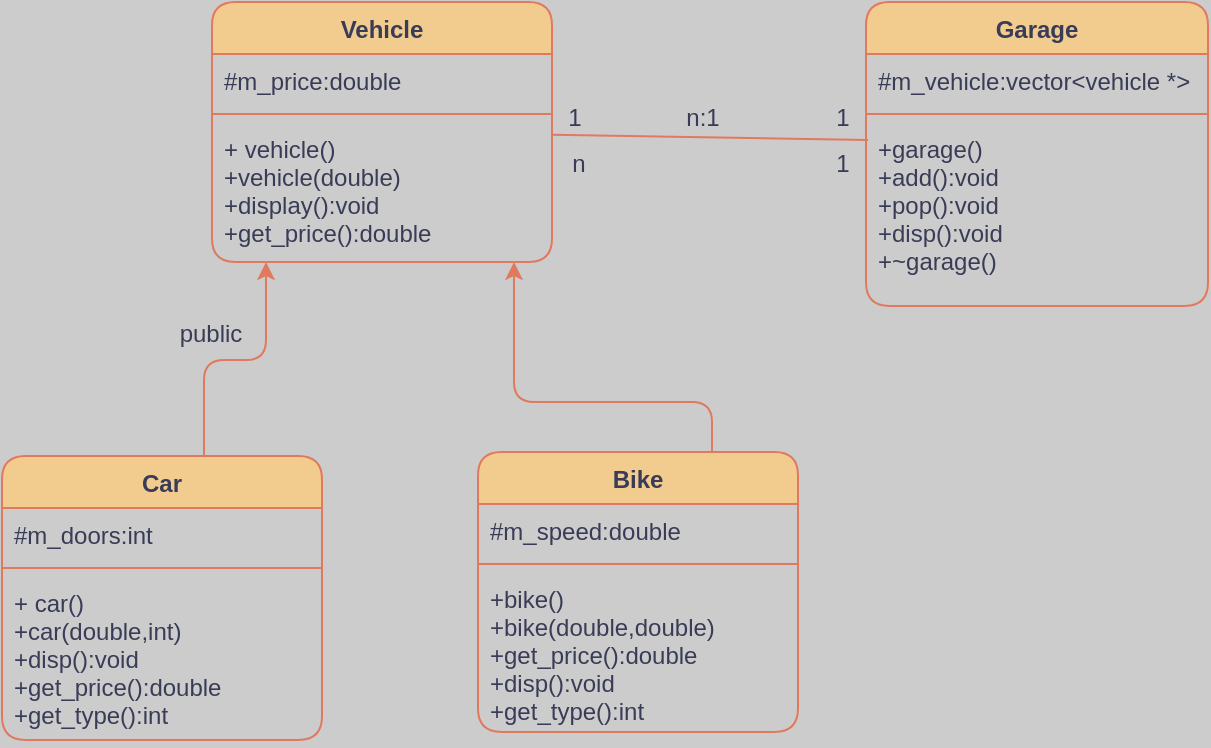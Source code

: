 <mxfile version="20.8.16" type="device"><diagram name="Vehicle" id="QmhNgAaT5hDgJ73dCYL6"><mxGraphModel dx="561" dy="335" grid="0" gridSize="10" guides="1" tooltips="1" connect="1" arrows="1" fold="1" page="1" pageScale="1" pageWidth="850" pageHeight="1100" background="#CCCCCC" math="0" shadow="0"><root><mxCell id="0"/><mxCell id="1" parent="0"/><mxCell id="yTp79HFvItJdDDA_2FHA-1" value="Vehicle" style="swimlane;fontStyle=1;align=center;verticalAlign=top;childLayout=stackLayout;horizontal=1;startSize=26;horizontalStack=0;resizeParent=1;resizeParentMax=0;resizeLast=0;collapsible=1;marginBottom=0;rounded=1;labelBackgroundColor=none;fillColor=#F2CC8F;strokeColor=#E07A5F;fontColor=#393C56;" vertex="1" parent="1"><mxGeometry x="310" y="170" width="170" height="130" as="geometry"/></mxCell><mxCell id="yTp79HFvItJdDDA_2FHA-2" value="#m_price:double" style="text;strokeColor=none;fillColor=none;align=left;verticalAlign=top;spacingLeft=4;spacingRight=4;overflow=hidden;rotatable=0;points=[[0,0.5],[1,0.5]];portConstraint=eastwest;rounded=1;labelBackgroundColor=none;fontColor=#393C56;" vertex="1" parent="yTp79HFvItJdDDA_2FHA-1"><mxGeometry y="26" width="170" height="26" as="geometry"/></mxCell><mxCell id="yTp79HFvItJdDDA_2FHA-3" value="" style="line;strokeWidth=1;fillColor=none;align=left;verticalAlign=middle;spacingTop=-1;spacingLeft=3;spacingRight=3;rotatable=0;labelPosition=right;points=[];portConstraint=eastwest;strokeColor=#E07A5F;rounded=1;labelBackgroundColor=none;fontColor=#393C56;" vertex="1" parent="yTp79HFvItJdDDA_2FHA-1"><mxGeometry y="52" width="170" height="8" as="geometry"/></mxCell><mxCell id="yTp79HFvItJdDDA_2FHA-4" value="+ vehicle()&#10;+vehicle(double)&#10;+display():void&#10;+get_price():double" style="text;strokeColor=none;fillColor=none;align=left;verticalAlign=top;spacingLeft=4;spacingRight=4;overflow=hidden;rotatable=0;points=[[0,0.5],[1,0.5]];portConstraint=eastwest;rounded=1;labelBackgroundColor=none;fontColor=#393C56;" vertex="1" parent="yTp79HFvItJdDDA_2FHA-1"><mxGeometry y="60" width="170" height="70" as="geometry"/></mxCell><mxCell id="yTp79HFvItJdDDA_2FHA-12" value="" style="edgeStyle=orthogonalEdgeStyle;rounded=1;orthogonalLoop=1;jettySize=auto;html=1;strokeColor=#E07A5F;fontColor=#393C56;fillColor=#F2CC8F;" edge="1" parent="1" source="yTp79HFvItJdDDA_2FHA-8" target="yTp79HFvItJdDDA_2FHA-4"><mxGeometry relative="1" as="geometry"><Array as="points"><mxPoint x="306" y="349"/><mxPoint x="337" y="349"/></Array></mxGeometry></mxCell><mxCell id="yTp79HFvItJdDDA_2FHA-8" value="Car" style="swimlane;fontStyle=1;align=center;verticalAlign=top;childLayout=stackLayout;horizontal=1;startSize=26;horizontalStack=0;resizeParent=1;resizeParentMax=0;resizeLast=0;collapsible=1;marginBottom=0;strokeColor=#E07A5F;fontColor=#393C56;fillColor=#F2CC8F;rounded=1;" vertex="1" parent="1"><mxGeometry x="205" y="397" width="160" height="142" as="geometry"/></mxCell><mxCell id="yTp79HFvItJdDDA_2FHA-9" value="#m_doors:int" style="text;strokeColor=none;fillColor=none;align=left;verticalAlign=top;spacingLeft=4;spacingRight=4;overflow=hidden;rotatable=0;points=[[0,0.5],[1,0.5]];portConstraint=eastwest;fontColor=#393C56;rounded=1;" vertex="1" parent="yTp79HFvItJdDDA_2FHA-8"><mxGeometry y="26" width="160" height="26" as="geometry"/></mxCell><mxCell id="yTp79HFvItJdDDA_2FHA-10" value="" style="line;strokeWidth=1;fillColor=none;align=left;verticalAlign=middle;spacingTop=-1;spacingLeft=3;spacingRight=3;rotatable=0;labelPosition=right;points=[];portConstraint=eastwest;strokeColor=inherit;fontColor=#393C56;rounded=1;" vertex="1" parent="yTp79HFvItJdDDA_2FHA-8"><mxGeometry y="52" width="160" height="8" as="geometry"/></mxCell><mxCell id="yTp79HFvItJdDDA_2FHA-11" value="+ car()&#10;+car(double,int)&#10;+disp():void&#10;+get_price():double&#10;+get_type():int" style="text;strokeColor=none;fillColor=none;align=left;verticalAlign=top;spacingLeft=4;spacingRight=4;overflow=hidden;rotatable=0;points=[[0,0.5],[1,0.5]];portConstraint=eastwest;fontColor=#393C56;rounded=1;" vertex="1" parent="yTp79HFvItJdDDA_2FHA-8"><mxGeometry y="60" width="160" height="82" as="geometry"/></mxCell><mxCell id="yTp79HFvItJdDDA_2FHA-13" value="public" style="text;html=1;align=center;verticalAlign=middle;resizable=0;points=[];autosize=1;strokeColor=none;fillColor=none;fontColor=#393C56;" vertex="1" parent="1"><mxGeometry x="284" y="323" width="49" height="26" as="geometry"/></mxCell><mxCell id="yTp79HFvItJdDDA_2FHA-18" value="" style="edgeStyle=orthogonalEdgeStyle;rounded=1;orthogonalLoop=1;jettySize=auto;html=1;strokeColor=#E07A5F;fontColor=#393C56;fillColor=#F2CC8F;" edge="1" parent="1" source="yTp79HFvItJdDDA_2FHA-14" target="yTp79HFvItJdDDA_2FHA-4"><mxGeometry relative="1" as="geometry"><Array as="points"><mxPoint x="560" y="370"/><mxPoint x="461" y="370"/></Array></mxGeometry></mxCell><mxCell id="yTp79HFvItJdDDA_2FHA-14" value="Bike" style="swimlane;fontStyle=1;align=center;verticalAlign=top;childLayout=stackLayout;horizontal=1;startSize=26;horizontalStack=0;resizeParent=1;resizeParentMax=0;resizeLast=0;collapsible=1;marginBottom=0;rounded=1;strokeColor=#E07A5F;fontColor=#393C56;fillColor=#F2CC8F;" vertex="1" parent="1"><mxGeometry x="443" y="395" width="160" height="140" as="geometry"/></mxCell><mxCell id="yTp79HFvItJdDDA_2FHA-15" value="#m_speed:double" style="text;strokeColor=none;fillColor=none;align=left;verticalAlign=top;spacingLeft=4;spacingRight=4;overflow=hidden;rotatable=0;points=[[0,0.5],[1,0.5]];portConstraint=eastwest;fontColor=#393C56;" vertex="1" parent="yTp79HFvItJdDDA_2FHA-14"><mxGeometry y="26" width="160" height="26" as="geometry"/></mxCell><mxCell id="yTp79HFvItJdDDA_2FHA-16" value="" style="line;strokeWidth=1;fillColor=none;align=left;verticalAlign=middle;spacingTop=-1;spacingLeft=3;spacingRight=3;rotatable=0;labelPosition=right;points=[];portConstraint=eastwest;strokeColor=inherit;rounded=1;fontColor=#393C56;" vertex="1" parent="yTp79HFvItJdDDA_2FHA-14"><mxGeometry y="52" width="160" height="8" as="geometry"/></mxCell><mxCell id="yTp79HFvItJdDDA_2FHA-17" value="+bike()&#10;+bike(double,double)&#10;+get_price():double&#10;+disp():void&#10;+get_type():int" style="text;strokeColor=none;fillColor=none;align=left;verticalAlign=top;spacingLeft=4;spacingRight=4;overflow=hidden;rotatable=0;points=[[0,0.5],[1,0.5]];portConstraint=eastwest;fontColor=#393C56;" vertex="1" parent="yTp79HFvItJdDDA_2FHA-14"><mxGeometry y="60" width="160" height="80" as="geometry"/></mxCell><mxCell id="yTp79HFvItJdDDA_2FHA-23" value="Garage" style="swimlane;fontStyle=1;align=center;verticalAlign=top;childLayout=stackLayout;horizontal=1;startSize=26;horizontalStack=0;resizeParent=1;resizeParentMax=0;resizeLast=0;collapsible=1;marginBottom=0;rounded=1;strokeColor=#E07A5F;fontColor=#393C56;fillColor=#F2CC8F;" vertex="1" parent="1"><mxGeometry x="637" y="170" width="171" height="152" as="geometry"/></mxCell><mxCell id="yTp79HFvItJdDDA_2FHA-24" value="#m_vehicle:vector&lt;vehicle *&gt;" style="text;strokeColor=none;fillColor=none;align=left;verticalAlign=top;spacingLeft=4;spacingRight=4;overflow=hidden;rotatable=0;points=[[0,0.5],[1,0.5]];portConstraint=eastwest;fontColor=#393C56;" vertex="1" parent="yTp79HFvItJdDDA_2FHA-23"><mxGeometry y="26" width="171" height="26" as="geometry"/></mxCell><mxCell id="yTp79HFvItJdDDA_2FHA-25" value="" style="line;strokeWidth=1;fillColor=none;align=left;verticalAlign=middle;spacingTop=-1;spacingLeft=3;spacingRight=3;rotatable=0;labelPosition=right;points=[];portConstraint=eastwest;strokeColor=inherit;rounded=1;fontColor=#393C56;" vertex="1" parent="yTp79HFvItJdDDA_2FHA-23"><mxGeometry y="52" width="171" height="8" as="geometry"/></mxCell><mxCell id="yTp79HFvItJdDDA_2FHA-26" value="+garage()&#10;+add():void&#10;+pop():void&#10;+disp():void&#10;+~garage()" style="text;strokeColor=none;fillColor=none;align=left;verticalAlign=top;spacingLeft=4;spacingRight=4;overflow=hidden;rotatable=0;points=[[0,0.5],[1,0.5]];portConstraint=eastwest;fontColor=#393C56;" vertex="1" parent="yTp79HFvItJdDDA_2FHA-23"><mxGeometry y="60" width="171" height="92" as="geometry"/></mxCell><mxCell id="yTp79HFvItJdDDA_2FHA-27" value="" style="endArrow=none;html=1;rounded=1;strokeColor=#E07A5F;fontColor=#393C56;fillColor=#F2CC8F;" edge="1" parent="1" source="yTp79HFvItJdDDA_2FHA-1"><mxGeometry width="50" height="50" relative="1" as="geometry"><mxPoint x="665" y="295" as="sourcePoint"/><mxPoint x="638" y="239" as="targetPoint"/><Array as="points"/></mxGeometry></mxCell><mxCell id="yTp79HFvItJdDDA_2FHA-28" value="1" style="text;html=1;align=center;verticalAlign=middle;resizable=0;points=[];autosize=1;strokeColor=none;fillColor=none;fontColor=#393C56;" vertex="1" parent="1"><mxGeometry x="478" y="215" width="25" height="26" as="geometry"/></mxCell><mxCell id="yTp79HFvItJdDDA_2FHA-29" value="1" style="text;html=1;align=center;verticalAlign=middle;resizable=0;points=[];autosize=1;strokeColor=none;fillColor=none;fontColor=#393C56;" vertex="1" parent="1"><mxGeometry x="612" y="215" width="25" height="26" as="geometry"/></mxCell><mxCell id="yTp79HFvItJdDDA_2FHA-30" value="1" style="text;html=1;align=center;verticalAlign=middle;resizable=0;points=[];autosize=1;strokeColor=none;fillColor=none;fontColor=#393C56;" vertex="1" parent="1"><mxGeometry x="612" y="238" width="25" height="26" as="geometry"/></mxCell><mxCell id="yTp79HFvItJdDDA_2FHA-31" value="n" style="text;html=1;align=center;verticalAlign=middle;resizable=0;points=[];autosize=1;strokeColor=none;fillColor=none;fontColor=#393C56;" vertex="1" parent="1"><mxGeometry x="480" y="238" width="25" height="26" as="geometry"/></mxCell><mxCell id="yTp79HFvItJdDDA_2FHA-32" value="n:1" style="text;html=1;align=center;verticalAlign=middle;resizable=0;points=[];autosize=1;strokeColor=none;fillColor=none;fontColor=#393C56;" vertex="1" parent="1"><mxGeometry x="537" y="215" width="35" height="26" as="geometry"/></mxCell></root></mxGraphModel></diagram></mxfile>